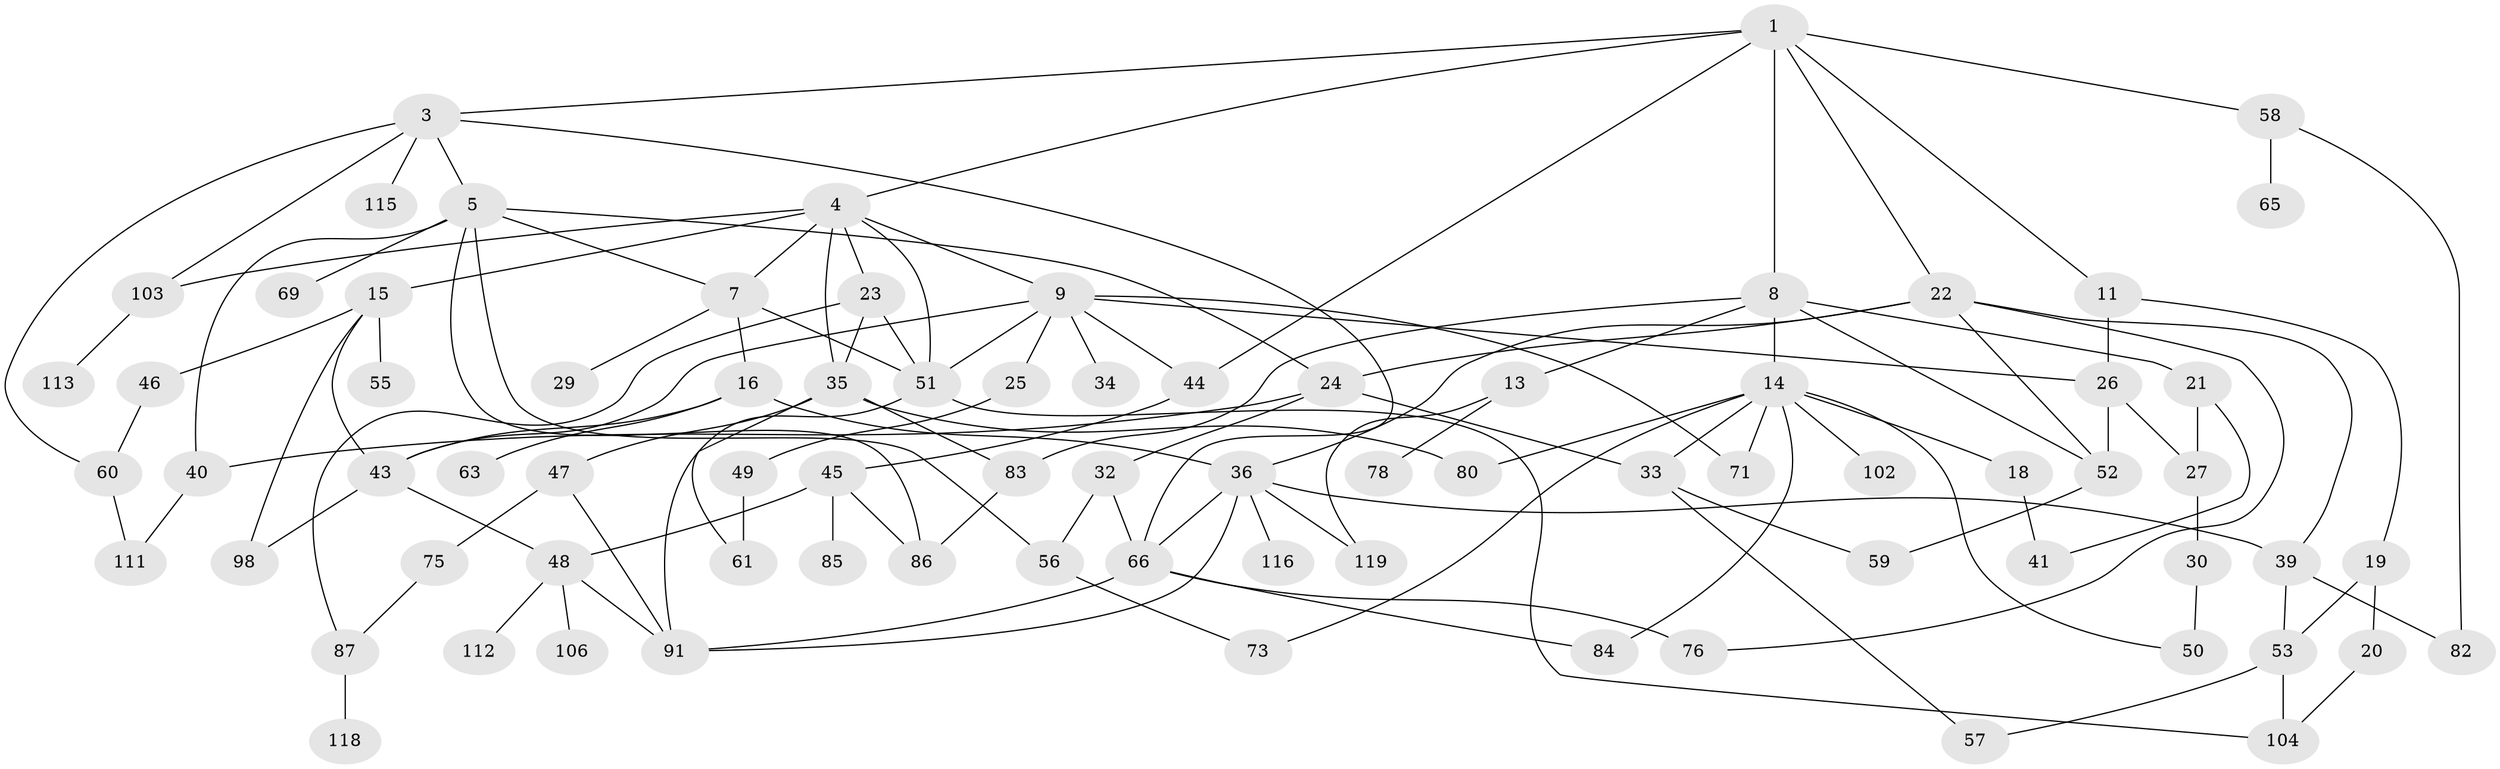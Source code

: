 // Generated by graph-tools (version 1.1) at 2025/23/03/03/25 07:23:33]
// undirected, 79 vertices, 126 edges
graph export_dot {
graph [start="1"]
  node [color=gray90,style=filled];
  1 [super="+2"];
  3 [super="+79"];
  4 [super="+6"];
  5 [super="+37"];
  7 [super="+89"];
  8 [super="+12"];
  9 [super="+10"];
  11 [super="+38"];
  13;
  14 [super="+100"];
  15 [super="+17"];
  16 [super="+31"];
  18;
  19;
  20 [super="+81"];
  21 [super="+28"];
  22 [super="+42"];
  23 [super="+70"];
  24 [super="+68"];
  25;
  26 [super="+72"];
  27;
  29;
  30;
  32;
  33 [super="+67"];
  34;
  35 [super="+74"];
  36 [super="+54"];
  39 [super="+105"];
  40;
  41 [super="+108"];
  43 [super="+93"];
  44;
  45 [super="+99"];
  46;
  47;
  48;
  49;
  50 [super="+110"];
  51 [super="+77"];
  52 [super="+94"];
  53 [super="+114"];
  55;
  56 [super="+95"];
  57 [super="+88"];
  58 [super="+62"];
  59;
  60 [super="+64"];
  61 [super="+92"];
  63;
  65;
  66 [super="+90"];
  69;
  71 [super="+101"];
  73;
  75;
  76;
  78;
  80;
  82 [super="+96"];
  83;
  84;
  85;
  86 [super="+109"];
  87 [super="+107"];
  91 [super="+97"];
  98;
  102;
  103;
  104 [super="+117"];
  106;
  111;
  112;
  113;
  115;
  116;
  118;
  119;
  1 -- 4;
  1 -- 22;
  1 -- 44;
  1 -- 3;
  1 -- 8;
  1 -- 58;
  1 -- 11;
  3 -- 5;
  3 -- 66;
  3 -- 103;
  3 -- 115;
  3 -- 60;
  4 -- 7;
  4 -- 9;
  4 -- 23;
  4 -- 35;
  4 -- 103;
  4 -- 51;
  4 -- 15;
  5 -- 24;
  5 -- 86;
  5 -- 7;
  5 -- 40;
  5 -- 69;
  5 -- 56;
  7 -- 16;
  7 -- 29;
  7 -- 51 [weight=2];
  8 -- 13;
  8 -- 21;
  8 -- 83;
  8 -- 52;
  8 -- 14;
  9 -- 25;
  9 -- 34;
  9 -- 43;
  9 -- 51;
  9 -- 26;
  9 -- 44;
  9 -- 71;
  11 -- 19;
  11 -- 26;
  13 -- 78;
  13 -- 119;
  14 -- 18;
  14 -- 33;
  14 -- 84;
  14 -- 102;
  14 -- 73;
  14 -- 50;
  14 -- 80;
  14 -- 71;
  15 -- 46;
  15 -- 55;
  15 -- 43;
  15 -- 98;
  16 -- 43;
  16 -- 63;
  16 -- 36;
  18 -- 41;
  19 -- 20;
  19 -- 53;
  20 -- 104;
  21 -- 41;
  21 -- 27;
  22 -- 36;
  22 -- 52;
  22 -- 24;
  22 -- 76;
  22 -- 39;
  23 -- 51;
  23 -- 35;
  23 -- 87;
  24 -- 32;
  24 -- 40;
  24 -- 33;
  25 -- 49;
  26 -- 27;
  26 -- 52;
  27 -- 30;
  30 -- 50 [weight=2];
  32 -- 56;
  32 -- 66;
  33 -- 57;
  33 -- 59;
  35 -- 47;
  35 -- 80;
  35 -- 83;
  35 -- 61;
  36 -- 39;
  36 -- 91;
  36 -- 116;
  36 -- 119;
  36 -- 66;
  39 -- 53;
  39 -- 82;
  40 -- 111;
  43 -- 48;
  43 -- 98;
  44 -- 45;
  45 -- 85;
  45 -- 48;
  45 -- 86;
  46 -- 60;
  47 -- 75;
  47 -- 91;
  48 -- 106;
  48 -- 112;
  48 -- 91;
  49 -- 61;
  51 -- 91;
  51 -- 104;
  52 -- 59;
  53 -- 57;
  53 -- 104;
  56 -- 73;
  58 -- 65;
  58 -- 82;
  60 -- 111;
  66 -- 84;
  66 -- 91;
  66 -- 76;
  75 -- 87;
  83 -- 86;
  87 -- 118;
  103 -- 113;
}
